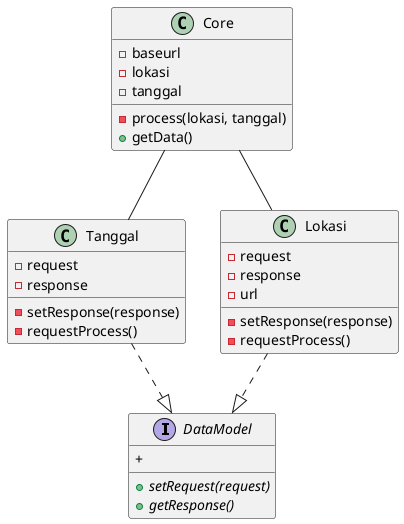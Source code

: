 @startuml

interface DataModel {
    +
    +{abstract} setRequest(request)
    +{abstract} getResponse()
}

class Tanggal {
    -request
    -response
    -setResponse(response)
    -requestProcess()
}

class Lokasi{
    -request
    -response
    -url
    -setResponse(response)
    -requestProcess()
}

class Core {
    -baseurl
    -lokasi
    -tanggal
    -process(lokasi, tanggal)
    +getData()
}

Core -- Tanggal
Core -- Lokasi
Lokasi ..|> DataModel
Tanggal ..|> DataModel

@enduml
